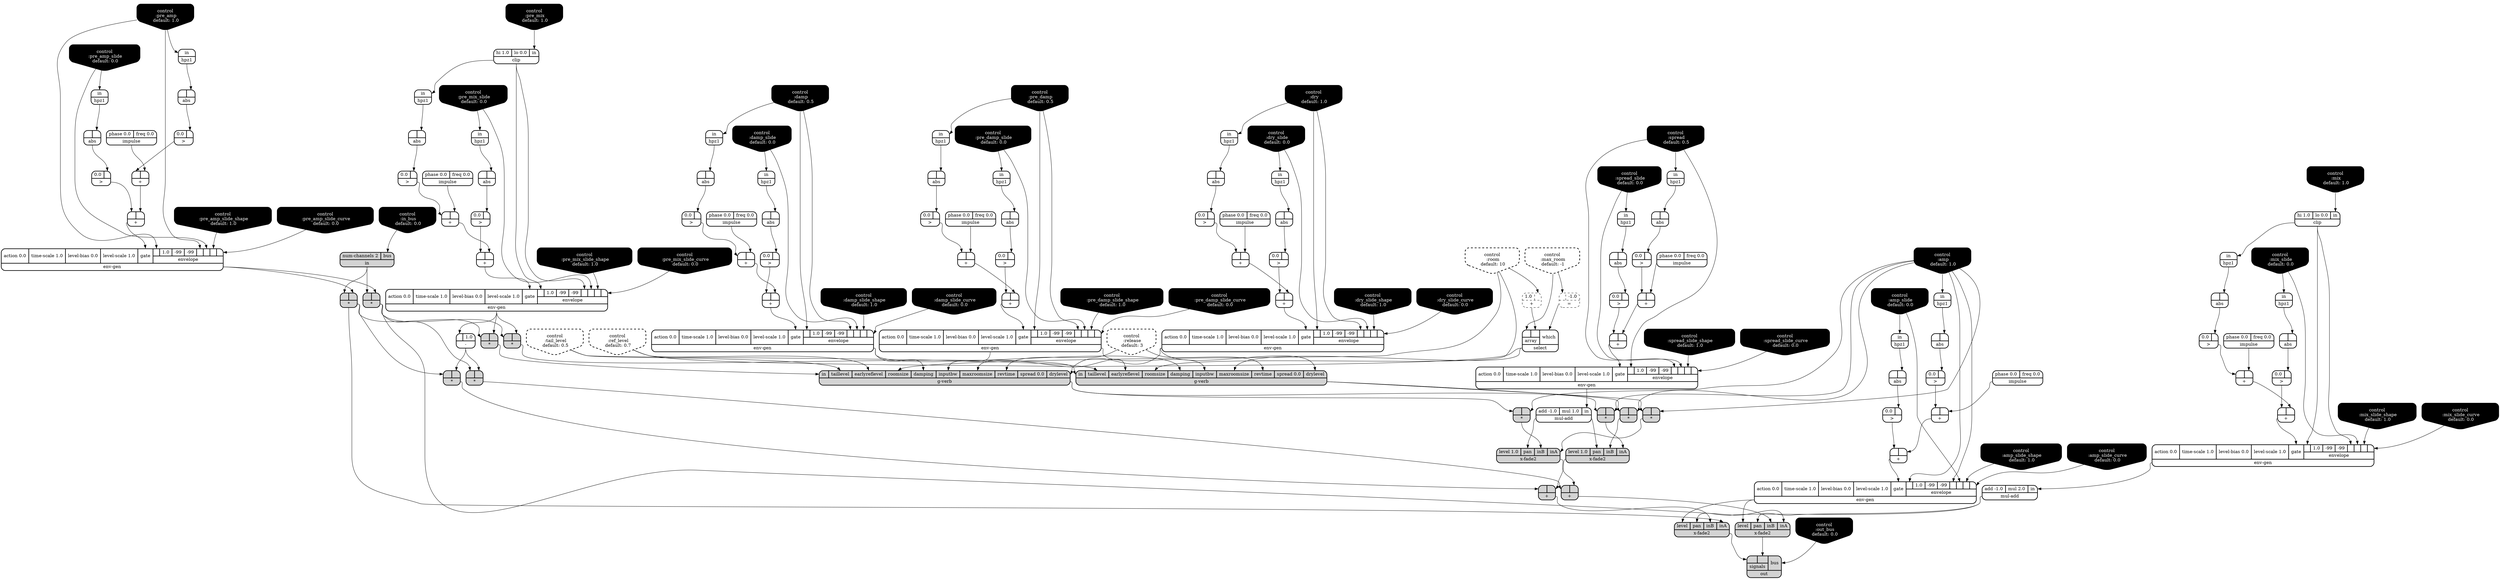 digraph synthdef {
63 [label = "{{ <b> |<a> } |<__UG_NAME__>* }" style="filled, bold, rounded"  shape=record rankdir=LR];
74 [label = "{{ <b> |<a> } |<__UG_NAME__>* }" style="filled, bold, rounded"  shape=record rankdir=LR];
109 [label = "{{ <b> |<a> } |<__UG_NAME__>* }" style="filled, bold, rounded"  shape=record rankdir=LR];
110 [label = "{{ <b> |<a> } |<__UG_NAME__>* }" style="filled, bold, rounded"  shape=record rankdir=LR];
111 [label = "{{ <b> |<a> } |<__UG_NAME__>* }" style="filled, bold, rounded"  shape=record rankdir=LR];
113 [label = "{{ <b> |<a> } |<__UG_NAME__>* }" style="filled, bold, rounded"  shape=record rankdir=LR];
127 [label = "{{ <b> |<a> } |<__UG_NAME__>* }" style="filled, bold, rounded"  shape=record rankdir=LR];
140 [label = "{{ <b> |<a> } |<__UG_NAME__>* }" style="filled, bold, rounded"  shape=record rankdir=LR];
141 [label = "{{ <b> |<a> } |<__UG_NAME__>* }" style="filled, bold, rounded"  shape=record rankdir=LR];
143 [label = "{{ <b> |<a> } |<__UG_NAME__>* }" style="filled, bold, rounded"  shape=record rankdir=LR];
45 [label = "{{ <b> |<a> } |<__UG_NAME__>+ }" style="bold, rounded" shape=record rankdir=LR];
49 [label = "{{ <b> |<a> } |<__UG_NAME__>+ }" style="bold, rounded" shape=record rankdir=LR];
57 [label = "{{ <b> |<a> } |<__UG_NAME__>+ }" style="bold, rounded" shape=record rankdir=LR];
60 [label = "{{ <b> |<a> } |<__UG_NAME__>+ }" style="bold, rounded" shape=record rankdir=LR];
68 [label = "{{ <b> |<a> } |<__UG_NAME__>+ }" style="bold, rounded" shape=record rankdir=LR];
72 [label = "{{ <b> |<a> } |<__UG_NAME__>+ }" style="bold, rounded" shape=record rankdir=LR];
79 [label = "{{ <b> |<a> } |<__UG_NAME__>+ }" style="bold, rounded" shape=record rankdir=LR];
83 [label = "{{ <b> |<a> } |<__UG_NAME__>+ }" style="bold, rounded" shape=record rankdir=LR];
89 [label = "{{ <b> |<a> } |<__UG_NAME__>+ }" style="bold, rounded" shape=record rankdir=LR];
93 [label = "{{ <b> |<a> } |<__UG_NAME__>+ }" style="bold, rounded" shape=record rankdir=LR];
99 [label = "{{ <b> |<a> } |<__UG_NAME__>+ }" style="bold, rounded" shape=record rankdir=LR];
103 [label = "{{ <b> |<a> } |<__UG_NAME__>+ }" style="bold, rounded" shape=record rankdir=LR];
106 [label = "{{ <b> 1.0|<a> } |<__UG_NAME__>+ }" style="dashed, rounded" shape=record rankdir=LR];
118 [label = "{{ <b> |<a> } |<__UG_NAME__>+ }" style="bold, rounded" shape=record rankdir=LR];
122 [label = "{{ <b> |<a> } |<__UG_NAME__>+ }" style="bold, rounded" shape=record rankdir=LR];
128 [label = "{{ <b> |<a> } |<__UG_NAME__>+ }" style="filled, bold, rounded"  shape=record rankdir=LR];
133 [label = "{{ <b> |<a> } |<__UG_NAME__>+ }" style="bold, rounded" shape=record rankdir=LR];
137 [label = "{{ <b> |<a> } |<__UG_NAME__>+ }" style="bold, rounded" shape=record rankdir=LR];
144 [label = "{{ <b> |<a> } |<__UG_NAME__>+ }" style="filled, bold, rounded"  shape=record rankdir=LR];
126 [label = "{{ <b> |<a> 1.0} |<__UG_NAME__>- }" style="bold, rounded" shape=record rankdir=LR];
105 [label = "{{ <b> |<a> -1.0} |<__UG_NAME__>= }" style="dashed, rounded" shape=record rankdir=LR];
44 [label = "{{ <b> 0.0|<a> } |<__UG_NAME__>\> }" style="bold, rounded" shape=record rankdir=LR];
48 [label = "{{ <b> 0.0|<a> } |<__UG_NAME__>\> }" style="bold, rounded" shape=record rankdir=LR];
56 [label = "{{ <b> 0.0|<a> } |<__UG_NAME__>\> }" style="bold, rounded" shape=record rankdir=LR];
59 [label = "{{ <b> 0.0|<a> } |<__UG_NAME__>\> }" style="bold, rounded" shape=record rankdir=LR];
67 [label = "{{ <b> 0.0|<a> } |<__UG_NAME__>\> }" style="bold, rounded" shape=record rankdir=LR];
71 [label = "{{ <b> 0.0|<a> } |<__UG_NAME__>\> }" style="bold, rounded" shape=record rankdir=LR];
78 [label = "{{ <b> 0.0|<a> } |<__UG_NAME__>\> }" style="bold, rounded" shape=record rankdir=LR];
82 [label = "{{ <b> 0.0|<a> } |<__UG_NAME__>\> }" style="bold, rounded" shape=record rankdir=LR];
88 [label = "{{ <b> 0.0|<a> } |<__UG_NAME__>\> }" style="bold, rounded" shape=record rankdir=LR];
92 [label = "{{ <b> 0.0|<a> } |<__UG_NAME__>\> }" style="bold, rounded" shape=record rankdir=LR];
98 [label = "{{ <b> 0.0|<a> } |<__UG_NAME__>\> }" style="bold, rounded" shape=record rankdir=LR];
102 [label = "{{ <b> 0.0|<a> } |<__UG_NAME__>\> }" style="bold, rounded" shape=record rankdir=LR];
117 [label = "{{ <b> 0.0|<a> } |<__UG_NAME__>\> }" style="bold, rounded" shape=record rankdir=LR];
121 [label = "{{ <b> 0.0|<a> } |<__UG_NAME__>\> }" style="bold, rounded" shape=record rankdir=LR];
132 [label = "{{ <b> 0.0|<a> } |<__UG_NAME__>\> }" style="bold, rounded" shape=record rankdir=LR];
136 [label = "{{ <b> 0.0|<a> } |<__UG_NAME__>\> }" style="bold, rounded" shape=record rankdir=LR];
43 [label = "{{ <b> |<a> } |<__UG_NAME__>abs }" style="bold, rounded" shape=record rankdir=LR];
47 [label = "{{ <b> |<a> } |<__UG_NAME__>abs }" style="bold, rounded" shape=record rankdir=LR];
55 [label = "{{ <b> |<a> } |<__UG_NAME__>abs }" style="bold, rounded" shape=record rankdir=LR];
58 [label = "{{ <b> |<a> } |<__UG_NAME__>abs }" style="bold, rounded" shape=record rankdir=LR];
66 [label = "{{ <b> |<a> } |<__UG_NAME__>abs }" style="bold, rounded" shape=record rankdir=LR];
70 [label = "{{ <b> |<a> } |<__UG_NAME__>abs }" style="bold, rounded" shape=record rankdir=LR];
77 [label = "{{ <b> |<a> } |<__UG_NAME__>abs }" style="bold, rounded" shape=record rankdir=LR];
81 [label = "{{ <b> |<a> } |<__UG_NAME__>abs }" style="bold, rounded" shape=record rankdir=LR];
87 [label = "{{ <b> |<a> } |<__UG_NAME__>abs }" style="bold, rounded" shape=record rankdir=LR];
91 [label = "{{ <b> |<a> } |<__UG_NAME__>abs }" style="bold, rounded" shape=record rankdir=LR];
97 [label = "{{ <b> |<a> } |<__UG_NAME__>abs }" style="bold, rounded" shape=record rankdir=LR];
101 [label = "{{ <b> |<a> } |<__UG_NAME__>abs }" style="bold, rounded" shape=record rankdir=LR];
116 [label = "{{ <b> |<a> } |<__UG_NAME__>abs }" style="bold, rounded" shape=record rankdir=LR];
120 [label = "{{ <b> |<a> } |<__UG_NAME__>abs }" style="bold, rounded" shape=record rankdir=LR];
131 [label = "{{ <b> |<a> } |<__UG_NAME__>abs }" style="bold, rounded" shape=record rankdir=LR];
135 [label = "{{ <b> |<a> } |<__UG_NAME__>abs }" style="bold, rounded" shape=record rankdir=LR];
39 [label = "{{ <hi> hi 1.0|<lo> lo 0.0|<in> in} |<__UG_NAME__>clip }" style="bold, rounded" shape=record rankdir=LR];
41 [label = "{{ <hi> hi 1.0|<lo> lo 0.0|<in> in} |<__UG_NAME__>clip }" style="bold, rounded" shape=record rankdir=LR];
0 [label = "control
 :room
 default: 10" shape=invhouse style="rounded, dashed, filled, bold" fillcolor=white fontcolor=black ]; 
1 [label = "control
 :max_room
 default: -1" shape=invhouse style="rounded, dashed, filled, bold" fillcolor=white fontcolor=black ]; 
2 [label = "control
 :release
 default: 3" shape=invhouse style="rounded, dashed, filled, bold" fillcolor=white fontcolor=black ]; 
3 [label = "control
 :ref_level
 default: 0.7" shape=invhouse style="rounded, dashed, filled, bold" fillcolor=white fontcolor=black ]; 
4 [label = "control
 :tail_level
 default: 0.5" shape=invhouse style="rounded, dashed, filled, bold" fillcolor=white fontcolor=black ]; 
5 [label = "control
 :spread
 default: 0.5" shape=invhouse style="rounded, filled, bold" fillcolor=black fontcolor=white ]; 
6 [label = "control
 :spread_slide
 default: 0.0" shape=invhouse style="rounded, filled, bold" fillcolor=black fontcolor=white ]; 
7 [label = "control
 :spread_slide_shape
 default: 1.0" shape=invhouse style="rounded, filled, bold" fillcolor=black fontcolor=white ]; 
8 [label = "control
 :spread_slide_curve
 default: 0.0" shape=invhouse style="rounded, filled, bold" fillcolor=black fontcolor=white ]; 
9 [label = "control
 :damp
 default: 0.5" shape=invhouse style="rounded, filled, bold" fillcolor=black fontcolor=white ]; 
10 [label = "control
 :damp_slide
 default: 0.0" shape=invhouse style="rounded, filled, bold" fillcolor=black fontcolor=white ]; 
11 [label = "control
 :damp_slide_shape
 default: 1.0" shape=invhouse style="rounded, filled, bold" fillcolor=black fontcolor=white ]; 
12 [label = "control
 :damp_slide_curve
 default: 0.0" shape=invhouse style="rounded, filled, bold" fillcolor=black fontcolor=white ]; 
13 [label = "control
 :pre_damp
 default: 0.5" shape=invhouse style="rounded, filled, bold" fillcolor=black fontcolor=white ]; 
14 [label = "control
 :pre_damp_slide
 default: 0.0" shape=invhouse style="rounded, filled, bold" fillcolor=black fontcolor=white ]; 
15 [label = "control
 :pre_damp_slide_shape
 default: 1.0" shape=invhouse style="rounded, filled, bold" fillcolor=black fontcolor=white ]; 
16 [label = "control
 :pre_damp_slide_curve
 default: 0.0" shape=invhouse style="rounded, filled, bold" fillcolor=black fontcolor=white ]; 
17 [label = "control
 :dry
 default: 1.0" shape=invhouse style="rounded, filled, bold" fillcolor=black fontcolor=white ]; 
18 [label = "control
 :dry_slide
 default: 0.0" shape=invhouse style="rounded, filled, bold" fillcolor=black fontcolor=white ]; 
19 [label = "control
 :dry_slide_shape
 default: 1.0" shape=invhouse style="rounded, filled, bold" fillcolor=black fontcolor=white ]; 
20 [label = "control
 :dry_slide_curve
 default: 0.0" shape=invhouse style="rounded, filled, bold" fillcolor=black fontcolor=white ]; 
21 [label = "control
 :pre_amp
 default: 1.0" shape=invhouse style="rounded, filled, bold" fillcolor=black fontcolor=white ]; 
22 [label = "control
 :pre_amp_slide
 default: 0.0" shape=invhouse style="rounded, filled, bold" fillcolor=black fontcolor=white ]; 
23 [label = "control
 :pre_amp_slide_shape
 default: 1.0" shape=invhouse style="rounded, filled, bold" fillcolor=black fontcolor=white ]; 
24 [label = "control
 :pre_amp_slide_curve
 default: 0.0" shape=invhouse style="rounded, filled, bold" fillcolor=black fontcolor=white ]; 
25 [label = "control
 :amp
 default: 1.0" shape=invhouse style="rounded, filled, bold" fillcolor=black fontcolor=white ]; 
26 [label = "control
 :amp_slide
 default: 0.0" shape=invhouse style="rounded, filled, bold" fillcolor=black fontcolor=white ]; 
27 [label = "control
 :amp_slide_shape
 default: 1.0" shape=invhouse style="rounded, filled, bold" fillcolor=black fontcolor=white ]; 
28 [label = "control
 :amp_slide_curve
 default: 0.0" shape=invhouse style="rounded, filled, bold" fillcolor=black fontcolor=white ]; 
29 [label = "control
 :mix
 default: 1.0" shape=invhouse style="rounded, filled, bold" fillcolor=black fontcolor=white ]; 
30 [label = "control
 :mix_slide
 default: 0.0" shape=invhouse style="rounded, filled, bold" fillcolor=black fontcolor=white ]; 
31 [label = "control
 :mix_slide_shape
 default: 1.0" shape=invhouse style="rounded, filled, bold" fillcolor=black fontcolor=white ]; 
32 [label = "control
 :mix_slide_curve
 default: 0.0" shape=invhouse style="rounded, filled, bold" fillcolor=black fontcolor=white ]; 
33 [label = "control
 :pre_mix
 default: 1.0" shape=invhouse style="rounded, filled, bold" fillcolor=black fontcolor=white ]; 
34 [label = "control
 :pre_mix_slide
 default: 0.0" shape=invhouse style="rounded, filled, bold" fillcolor=black fontcolor=white ]; 
35 [label = "control
 :pre_mix_slide_shape
 default: 1.0" shape=invhouse style="rounded, filled, bold" fillcolor=black fontcolor=white ]; 
36 [label = "control
 :pre_mix_slide_curve
 default: 0.0" shape=invhouse style="rounded, filled, bold" fillcolor=black fontcolor=white ]; 
37 [label = "control
 :in_bus
 default: 0.0" shape=invhouse style="rounded, filled, bold" fillcolor=black fontcolor=white ]; 
38 [label = "control
 :out_bus
 default: 0.0" shape=invhouse style="rounded, filled, bold" fillcolor=black fontcolor=white ]; 
50 [label = "{{ <action> action 0.0|<time____scale> time-scale 1.0|<level____bias> level-bias 0.0|<level____scale> level-scale 1.0|<gate> gate|{{<envelope___clip___0>|1.0|-99|-99|<envelope___clip___4>|<envelope___control___5>|<envelope___control___6>|<envelope___control___7>}|envelope}} |<__UG_NAME__>env-gen }" style="bold, rounded" shape=record rankdir=LR];
61 [label = "{{ <action> action 0.0|<time____scale> time-scale 1.0|<level____bias> level-bias 0.0|<level____scale> level-scale 1.0|<gate> gate|{{<envelope___control___0>|1.0|-99|-99|<envelope___control___4>|<envelope___control___5>|<envelope___control___6>|<envelope___control___7>}|envelope}} |<__UG_NAME__>env-gen }" style="bold, rounded" shape=record rankdir=LR];
73 [label = "{{ <action> action 0.0|<time____scale> time-scale 1.0|<level____bias> level-bias 0.0|<level____scale> level-scale 1.0|<gate> gate|{{<envelope___clip___0>|1.0|-99|-99|<envelope___clip___4>|<envelope___control___5>|<envelope___control___6>|<envelope___control___7>}|envelope}} |<__UG_NAME__>env-gen }" style="bold, rounded" shape=record rankdir=LR];
84 [label = "{{ <action> action 0.0|<time____scale> time-scale 1.0|<level____bias> level-bias 0.0|<level____scale> level-scale 1.0|<gate> gate|{{<envelope___control___0>|1.0|-99|-99|<envelope___control___4>|<envelope___control___5>|<envelope___control___6>|<envelope___control___7>}|envelope}} |<__UG_NAME__>env-gen }" style="bold, rounded" shape=record rankdir=LR];
94 [label = "{{ <action> action 0.0|<time____scale> time-scale 1.0|<level____bias> level-bias 0.0|<level____scale> level-scale 1.0|<gate> gate|{{<envelope___control___0>|1.0|-99|-99|<envelope___control___4>|<envelope___control___5>|<envelope___control___6>|<envelope___control___7>}|envelope}} |<__UG_NAME__>env-gen }" style="bold, rounded" shape=record rankdir=LR];
104 [label = "{{ <action> action 0.0|<time____scale> time-scale 1.0|<level____bias> level-bias 0.0|<level____scale> level-scale 1.0|<gate> gate|{{<envelope___control___0>|1.0|-99|-99|<envelope___control___4>|<envelope___control___5>|<envelope___control___6>|<envelope___control___7>}|envelope}} |<__UG_NAME__>env-gen }" style="bold, rounded" shape=record rankdir=LR];
123 [label = "{{ <action> action 0.0|<time____scale> time-scale 1.0|<level____bias> level-bias 0.0|<level____scale> level-scale 1.0|<gate> gate|{{<envelope___control___0>|1.0|-99|-99|<envelope___control___4>|<envelope___control___5>|<envelope___control___6>|<envelope___control___7>}|envelope}} |<__UG_NAME__>env-gen }" style="bold, rounded" shape=record rankdir=LR];
138 [label = "{{ <action> action 0.0|<time____scale> time-scale 1.0|<level____bias> level-bias 0.0|<level____scale> level-scale 1.0|<gate> gate|{{<envelope___control___0>|1.0|-99|-99|<envelope___control___4>|<envelope___control___5>|<envelope___control___6>|<envelope___control___7>}|envelope}} |<__UG_NAME__>env-gen }" style="bold, rounded" shape=record rankdir=LR];
108 [label = "{{ <in> in|<taillevel> taillevel|<earlyreflevel> earlyreflevel|<roomsize> roomsize|<damping> damping|<inputbw> inputbw|<maxroomsize> maxroomsize|<revtime> revtime|<spread> spread 0.0|<drylevel> drylevel} |<__UG_NAME__>g-verb }" style="filled, bold, rounded"  shape=record rankdir=LR];
112 [label = "{{ <in> in|<taillevel> taillevel|<earlyreflevel> earlyreflevel|<roomsize> roomsize|<damping> damping|<inputbw> inputbw|<maxroomsize> maxroomsize|<revtime> revtime|<spread> spread 0.0|<drylevel> drylevel} |<__UG_NAME__>g-verb }" style="filled, bold, rounded"  shape=record rankdir=LR];
42 [label = "{{ <in> in} |<__UG_NAME__>hpz1 }" style="bold, rounded" shape=record rankdir=LR];
46 [label = "{{ <in> in} |<__UG_NAME__>hpz1 }" style="bold, rounded" shape=record rankdir=LR];
52 [label = "{{ <in> in} |<__UG_NAME__>hpz1 }" style="bold, rounded" shape=record rankdir=LR];
54 [label = "{{ <in> in} |<__UG_NAME__>hpz1 }" style="bold, rounded" shape=record rankdir=LR];
65 [label = "{{ <in> in} |<__UG_NAME__>hpz1 }" style="bold, rounded" shape=record rankdir=LR];
69 [label = "{{ <in> in} |<__UG_NAME__>hpz1 }" style="bold, rounded" shape=record rankdir=LR];
76 [label = "{{ <in> in} |<__UG_NAME__>hpz1 }" style="bold, rounded" shape=record rankdir=LR];
80 [label = "{{ <in> in} |<__UG_NAME__>hpz1 }" style="bold, rounded" shape=record rankdir=LR];
86 [label = "{{ <in> in} |<__UG_NAME__>hpz1 }" style="bold, rounded" shape=record rankdir=LR];
90 [label = "{{ <in> in} |<__UG_NAME__>hpz1 }" style="bold, rounded" shape=record rankdir=LR];
96 [label = "{{ <in> in} |<__UG_NAME__>hpz1 }" style="bold, rounded" shape=record rankdir=LR];
100 [label = "{{ <in> in} |<__UG_NAME__>hpz1 }" style="bold, rounded" shape=record rankdir=LR];
115 [label = "{{ <in> in} |<__UG_NAME__>hpz1 }" style="bold, rounded" shape=record rankdir=LR];
119 [label = "{{ <in> in} |<__UG_NAME__>hpz1 }" style="bold, rounded" shape=record rankdir=LR];
130 [label = "{{ <in> in} |<__UG_NAME__>hpz1 }" style="bold, rounded" shape=record rankdir=LR];
134 [label = "{{ <in> in} |<__UG_NAME__>hpz1 }" style="bold, rounded" shape=record rankdir=LR];
40 [label = "{{ <phase> phase 0.0|<freq> freq 0.0} |<__UG_NAME__>impulse }" style="bold, rounded" shape=record rankdir=LR];
53 [label = "{{ <phase> phase 0.0|<freq> freq 0.0} |<__UG_NAME__>impulse }" style="bold, rounded" shape=record rankdir=LR];
64 [label = "{{ <phase> phase 0.0|<freq> freq 0.0} |<__UG_NAME__>impulse }" style="bold, rounded" shape=record rankdir=LR];
75 [label = "{{ <phase> phase 0.0|<freq> freq 0.0} |<__UG_NAME__>impulse }" style="bold, rounded" shape=record rankdir=LR];
85 [label = "{{ <phase> phase 0.0|<freq> freq 0.0} |<__UG_NAME__>impulse }" style="bold, rounded" shape=record rankdir=LR];
95 [label = "{{ <phase> phase 0.0|<freq> freq 0.0} |<__UG_NAME__>impulse }" style="bold, rounded" shape=record rankdir=LR];
114 [label = "{{ <phase> phase 0.0|<freq> freq 0.0} |<__UG_NAME__>impulse }" style="bold, rounded" shape=record rankdir=LR];
129 [label = "{{ <phase> phase 0.0|<freq> freq 0.0} |<__UG_NAME__>impulse }" style="bold, rounded" shape=record rankdir=LR];
62 [label = "{{ <num____channels> num-channels 2|<bus> bus} |<__UG_NAME__>in }" style="filled, bold, rounded"  shape=record rankdir=LR];
51 [label = "{{ <add> add -1.0|<mul> mul 2.0|<in> in} |<__UG_NAME__>mul-add }" style="bold, rounded" shape=record rankdir=LR];
124 [label = "{{ <add> add -1.0|<mul> mul 1.0|<in> in} |<__UG_NAME__>mul-add }" style="bold, rounded" shape=record rankdir=LR];
146 [label = "{{ {{<signals___x____fade2___0>|<signals___x____fade2___1>}|signals}|<bus> bus} |<__UG_NAME__>out }" style="filled, bold, rounded"  shape=record rankdir=LR];
107 [label = "{{ {{<array___control___0>|<array___binary____op____u____gen___1>}|array}|<which> which} |<__UG_NAME__>select }" style="bold, rounded" shape=record rankdir=LR];
125 [label = "{{ <level> level 1.0|<pan> pan|<inb> inB|<ina> inA} |<__UG_NAME__>x-fade2 }" style="filled, bold, rounded"  shape=record rankdir=LR];
139 [label = "{{ <level> level|<pan> pan|<inb> inB|<ina> inA} |<__UG_NAME__>x-fade2 }" style="filled, bold, rounded"  shape=record rankdir=LR];
142 [label = "{{ <level> level 1.0|<pan> pan|<inb> inB|<ina> inA} |<__UG_NAME__>x-fade2 }" style="filled, bold, rounded"  shape=record rankdir=LR];
145 [label = "{{ <level> level|<pan> pan|<inb> inB|<ina> inA} |<__UG_NAME__>x-fade2 }" style="filled, bold, rounded"  shape=record rankdir=LR];

61:__UG_NAME__ -> 63:a ;
62:__UG_NAME__ -> 63:b ;
73:__UG_NAME__ -> 74:a ;
63:__UG_NAME__ -> 74:b ;
25:__UG_NAME__ -> 109:a ;
108:__UG_NAME__ -> 109:b ;
61:__UG_NAME__ -> 110:a ;
62:__UG_NAME__ -> 110:b ;
73:__UG_NAME__ -> 111:a ;
110:__UG_NAME__ -> 111:b ;
25:__UG_NAME__ -> 113:a ;
112:__UG_NAME__ -> 113:b ;
126:__UG_NAME__ -> 127:a ;
63:__UG_NAME__ -> 127:b ;
25:__UG_NAME__ -> 140:a ;
112:__UG_NAME__ -> 140:b ;
25:__UG_NAME__ -> 141:a ;
108:__UG_NAME__ -> 141:b ;
126:__UG_NAME__ -> 143:a ;
110:__UG_NAME__ -> 143:b ;
40:__UG_NAME__ -> 45:a ;
44:__UG_NAME__ -> 45:b ;
45:__UG_NAME__ -> 49:a ;
48:__UG_NAME__ -> 49:b ;
53:__UG_NAME__ -> 57:a ;
56:__UG_NAME__ -> 57:b ;
57:__UG_NAME__ -> 60:a ;
59:__UG_NAME__ -> 60:b ;
64:__UG_NAME__ -> 68:a ;
67:__UG_NAME__ -> 68:b ;
68:__UG_NAME__ -> 72:a ;
71:__UG_NAME__ -> 72:b ;
75:__UG_NAME__ -> 79:a ;
78:__UG_NAME__ -> 79:b ;
79:__UG_NAME__ -> 83:a ;
82:__UG_NAME__ -> 83:b ;
85:__UG_NAME__ -> 89:a ;
88:__UG_NAME__ -> 89:b ;
89:__UG_NAME__ -> 93:a ;
92:__UG_NAME__ -> 93:b ;
95:__UG_NAME__ -> 99:a ;
98:__UG_NAME__ -> 99:b ;
99:__UG_NAME__ -> 103:a ;
102:__UG_NAME__ -> 103:b ;
0:__UG_NAME__ -> 106:a ;
114:__UG_NAME__ -> 118:a ;
117:__UG_NAME__ -> 118:b ;
118:__UG_NAME__ -> 122:a ;
121:__UG_NAME__ -> 122:b ;
125:__UG_NAME__ -> 128:a ;
127:__UG_NAME__ -> 128:b ;
129:__UG_NAME__ -> 133:a ;
132:__UG_NAME__ -> 133:b ;
133:__UG_NAME__ -> 137:a ;
136:__UG_NAME__ -> 137:b ;
142:__UG_NAME__ -> 144:a ;
143:__UG_NAME__ -> 144:b ;
73:__UG_NAME__ -> 126:b ;
1:__UG_NAME__ -> 105:b ;
43:__UG_NAME__ -> 44:a ;
47:__UG_NAME__ -> 48:a ;
55:__UG_NAME__ -> 56:a ;
58:__UG_NAME__ -> 59:a ;
66:__UG_NAME__ -> 67:a ;
70:__UG_NAME__ -> 71:a ;
77:__UG_NAME__ -> 78:a ;
81:__UG_NAME__ -> 82:a ;
87:__UG_NAME__ -> 88:a ;
91:__UG_NAME__ -> 92:a ;
97:__UG_NAME__ -> 98:a ;
101:__UG_NAME__ -> 102:a ;
116:__UG_NAME__ -> 117:a ;
120:__UG_NAME__ -> 121:a ;
131:__UG_NAME__ -> 132:a ;
135:__UG_NAME__ -> 136:a ;
42:__UG_NAME__ -> 43:a ;
46:__UG_NAME__ -> 47:a ;
54:__UG_NAME__ -> 55:a ;
52:__UG_NAME__ -> 58:a ;
65:__UG_NAME__ -> 66:a ;
69:__UG_NAME__ -> 70:a ;
76:__UG_NAME__ -> 77:a ;
80:__UG_NAME__ -> 81:a ;
86:__UG_NAME__ -> 87:a ;
90:__UG_NAME__ -> 91:a ;
96:__UG_NAME__ -> 97:a ;
100:__UG_NAME__ -> 101:a ;
115:__UG_NAME__ -> 116:a ;
119:__UG_NAME__ -> 120:a ;
130:__UG_NAME__ -> 131:a ;
134:__UG_NAME__ -> 135:a ;
33:__UG_NAME__ -> 39:in ;
29:__UG_NAME__ -> 41:in ;
41:__UG_NAME__ -> 50:envelope___clip___0 ;
41:__UG_NAME__ -> 50:envelope___clip___4 ;
30:__UG_NAME__ -> 50:envelope___control___5 ;
31:__UG_NAME__ -> 50:envelope___control___6 ;
32:__UG_NAME__ -> 50:envelope___control___7 ;
49:__UG_NAME__ -> 50:gate ;
21:__UG_NAME__ -> 61:envelope___control___0 ;
21:__UG_NAME__ -> 61:envelope___control___4 ;
22:__UG_NAME__ -> 61:envelope___control___5 ;
23:__UG_NAME__ -> 61:envelope___control___6 ;
24:__UG_NAME__ -> 61:envelope___control___7 ;
60:__UG_NAME__ -> 61:gate ;
39:__UG_NAME__ -> 73:envelope___clip___0 ;
39:__UG_NAME__ -> 73:envelope___clip___4 ;
34:__UG_NAME__ -> 73:envelope___control___5 ;
35:__UG_NAME__ -> 73:envelope___control___6 ;
36:__UG_NAME__ -> 73:envelope___control___7 ;
72:__UG_NAME__ -> 73:gate ;
9:__UG_NAME__ -> 84:envelope___control___0 ;
9:__UG_NAME__ -> 84:envelope___control___4 ;
10:__UG_NAME__ -> 84:envelope___control___5 ;
11:__UG_NAME__ -> 84:envelope___control___6 ;
12:__UG_NAME__ -> 84:envelope___control___7 ;
83:__UG_NAME__ -> 84:gate ;
13:__UG_NAME__ -> 94:envelope___control___0 ;
13:__UG_NAME__ -> 94:envelope___control___4 ;
14:__UG_NAME__ -> 94:envelope___control___5 ;
15:__UG_NAME__ -> 94:envelope___control___6 ;
16:__UG_NAME__ -> 94:envelope___control___7 ;
93:__UG_NAME__ -> 94:gate ;
17:__UG_NAME__ -> 104:envelope___control___0 ;
17:__UG_NAME__ -> 104:envelope___control___4 ;
18:__UG_NAME__ -> 104:envelope___control___5 ;
19:__UG_NAME__ -> 104:envelope___control___6 ;
20:__UG_NAME__ -> 104:envelope___control___7 ;
103:__UG_NAME__ -> 104:gate ;
5:__UG_NAME__ -> 123:envelope___control___0 ;
5:__UG_NAME__ -> 123:envelope___control___4 ;
6:__UG_NAME__ -> 123:envelope___control___5 ;
7:__UG_NAME__ -> 123:envelope___control___6 ;
8:__UG_NAME__ -> 123:envelope___control___7 ;
122:__UG_NAME__ -> 123:gate ;
25:__UG_NAME__ -> 138:envelope___control___0 ;
25:__UG_NAME__ -> 138:envelope___control___4 ;
26:__UG_NAME__ -> 138:envelope___control___5 ;
27:__UG_NAME__ -> 138:envelope___control___6 ;
28:__UG_NAME__ -> 138:envelope___control___7 ;
137:__UG_NAME__ -> 138:gate ;
104:__UG_NAME__ -> 108:drylevel ;
2:__UG_NAME__ -> 108:revtime ;
107:__UG_NAME__ -> 108:maxroomsize ;
94:__UG_NAME__ -> 108:inputbw ;
84:__UG_NAME__ -> 108:damping ;
0:__UG_NAME__ -> 108:roomsize ;
3:__UG_NAME__ -> 108:earlyreflevel ;
4:__UG_NAME__ -> 108:taillevel ;
74:__UG_NAME__ -> 108:in ;
104:__UG_NAME__ -> 112:drylevel ;
2:__UG_NAME__ -> 112:revtime ;
107:__UG_NAME__ -> 112:maxroomsize ;
94:__UG_NAME__ -> 112:inputbw ;
84:__UG_NAME__ -> 112:damping ;
0:__UG_NAME__ -> 112:roomsize ;
3:__UG_NAME__ -> 112:earlyreflevel ;
4:__UG_NAME__ -> 112:taillevel ;
111:__UG_NAME__ -> 112:in ;
41:__UG_NAME__ -> 42:in ;
30:__UG_NAME__ -> 46:in ;
22:__UG_NAME__ -> 52:in ;
21:__UG_NAME__ -> 54:in ;
39:__UG_NAME__ -> 65:in ;
34:__UG_NAME__ -> 69:in ;
9:__UG_NAME__ -> 76:in ;
10:__UG_NAME__ -> 80:in ;
13:__UG_NAME__ -> 86:in ;
14:__UG_NAME__ -> 90:in ;
17:__UG_NAME__ -> 96:in ;
18:__UG_NAME__ -> 100:in ;
5:__UG_NAME__ -> 115:in ;
6:__UG_NAME__ -> 119:in ;
25:__UG_NAME__ -> 130:in ;
26:__UG_NAME__ -> 134:in ;
37:__UG_NAME__ -> 62:bus ;
50:__UG_NAME__ -> 51:in ;
123:__UG_NAME__ -> 124:in ;
38:__UG_NAME__ -> 146:bus ;
139:__UG_NAME__ -> 146:signals___x____fade2___0 ;
145:__UG_NAME__ -> 146:signals___x____fade2___1 ;
105:__UG_NAME__ -> 107:which ;
1:__UG_NAME__ -> 107:array___control___0 ;
106:__UG_NAME__ -> 107:array___binary____op____u____gen___1 ;
109:__UG_NAME__ -> 125:ina ;
113:__UG_NAME__ -> 125:inb ;
124:__UG_NAME__ -> 125:pan ;
63:__UG_NAME__ -> 139:ina ;
128:__UG_NAME__ -> 139:inb ;
51:__UG_NAME__ -> 139:pan ;
138:__UG_NAME__ -> 139:level ;
140:__UG_NAME__ -> 142:ina ;
141:__UG_NAME__ -> 142:inb ;
124:__UG_NAME__ -> 142:pan ;
110:__UG_NAME__ -> 145:ina ;
144:__UG_NAME__ -> 145:inb ;
51:__UG_NAME__ -> 145:pan ;
138:__UG_NAME__ -> 145:level ;

}